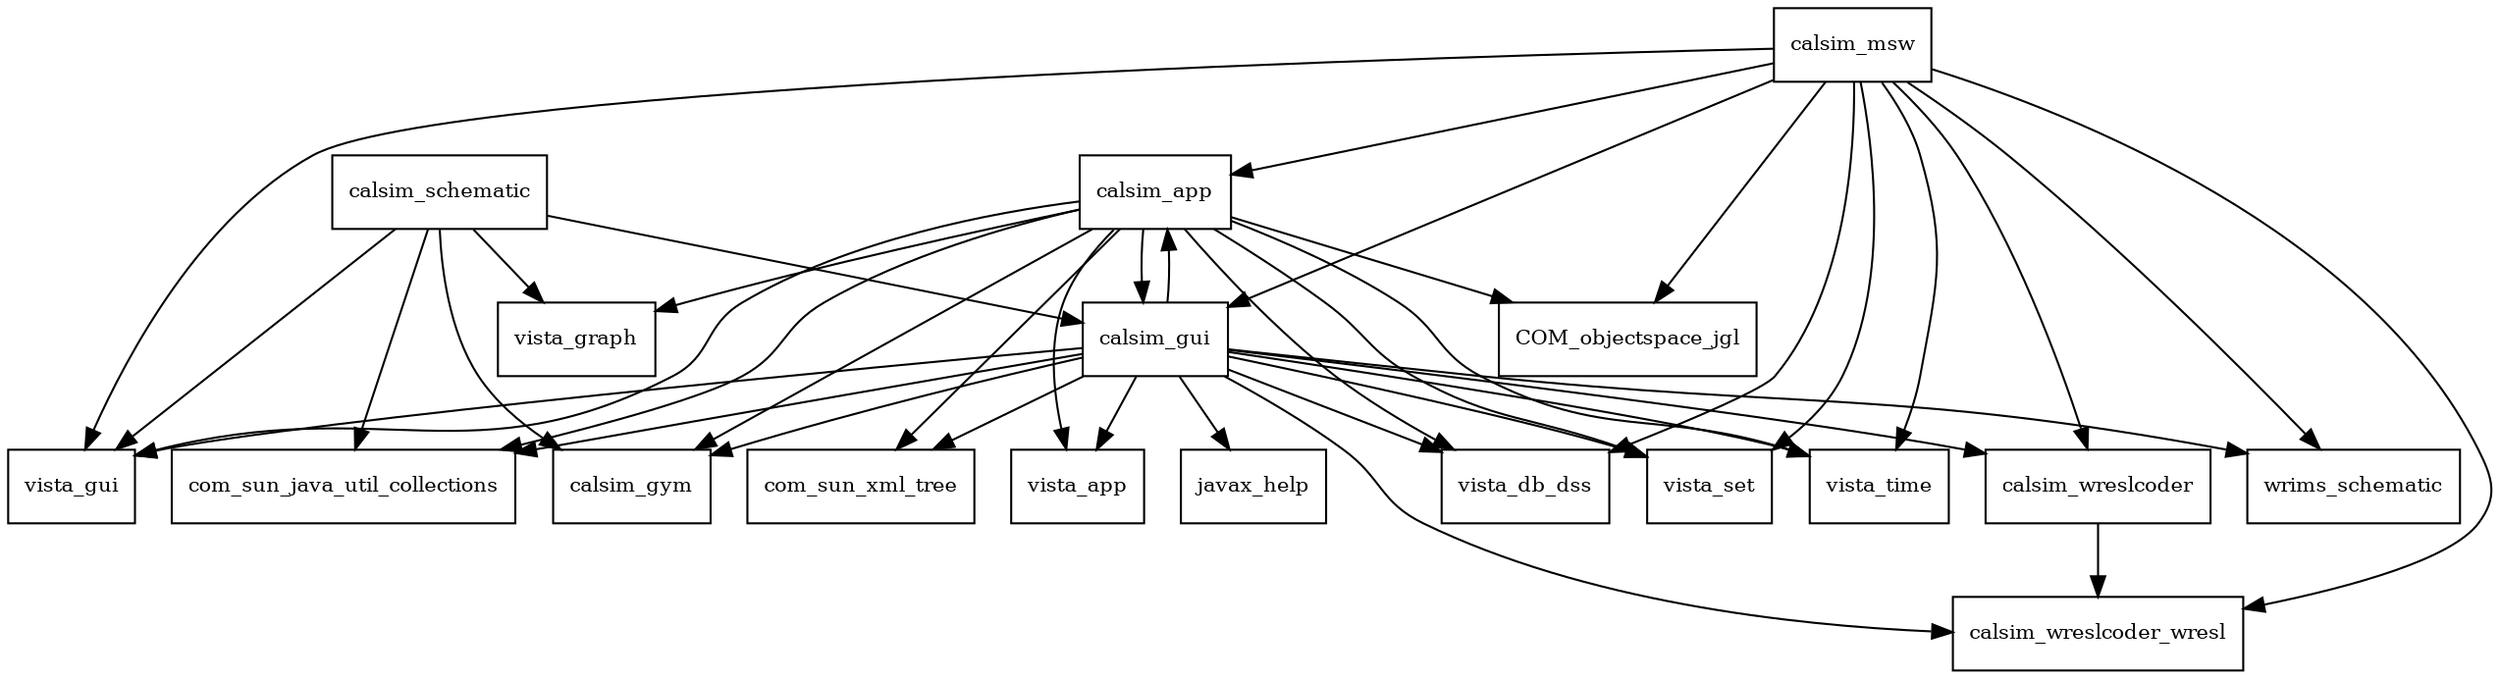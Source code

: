 digraph calsim_package_dependencies {
  node [shape = box, fontsize=10.0];
  calsim_app -> COM_objectspace_jgl;
  calsim_app -> calsim_gui;
  calsim_app -> calsim_gym;
  calsim_app -> com_sun_java_util_collections;
  calsim_app -> com_sun_xml_tree;
  calsim_app -> vista_app;
  calsim_app -> vista_db_dss;
  calsim_app -> vista_graph;
  calsim_app -> vista_gui;
  calsim_app -> vista_set;
  calsim_app -> vista_time;
  calsim_gui -> calsim_app;
  calsim_gui -> calsim_gym;
  calsim_gui -> calsim_wreslcoder;
  calsim_gui -> calsim_wreslcoder_wresl;
  calsim_gui -> com_sun_java_util_collections;
  calsim_gui -> com_sun_xml_tree;
  calsim_gui -> javax_help;
  calsim_gui -> vista_app;
  calsim_gui -> vista_db_dss;
  calsim_gui -> vista_gui;
  calsim_gui -> vista_set;
  calsim_gui -> vista_time;
  calsim_gui -> wrims_schematic;
  calsim_msw -> COM_objectspace_jgl;
  calsim_msw -> calsim_app;
  calsim_msw -> calsim_gui;
  calsim_msw -> calsim_wreslcoder;
  calsim_msw -> calsim_wreslcoder_wresl;
  calsim_msw -> vista_db_dss;
  calsim_msw -> vista_gui;
  calsim_msw -> vista_set;
  calsim_msw -> vista_time;
  calsim_msw -> wrims_schematic;
  calsim_schematic -> calsim_gui;
  calsim_schematic -> calsim_gym;
  calsim_schematic -> com_sun_java_util_collections;
  calsim_schematic -> vista_graph;
  calsim_schematic -> vista_gui;
  calsim_wreslcoder -> calsim_wreslcoder_wresl;
}
